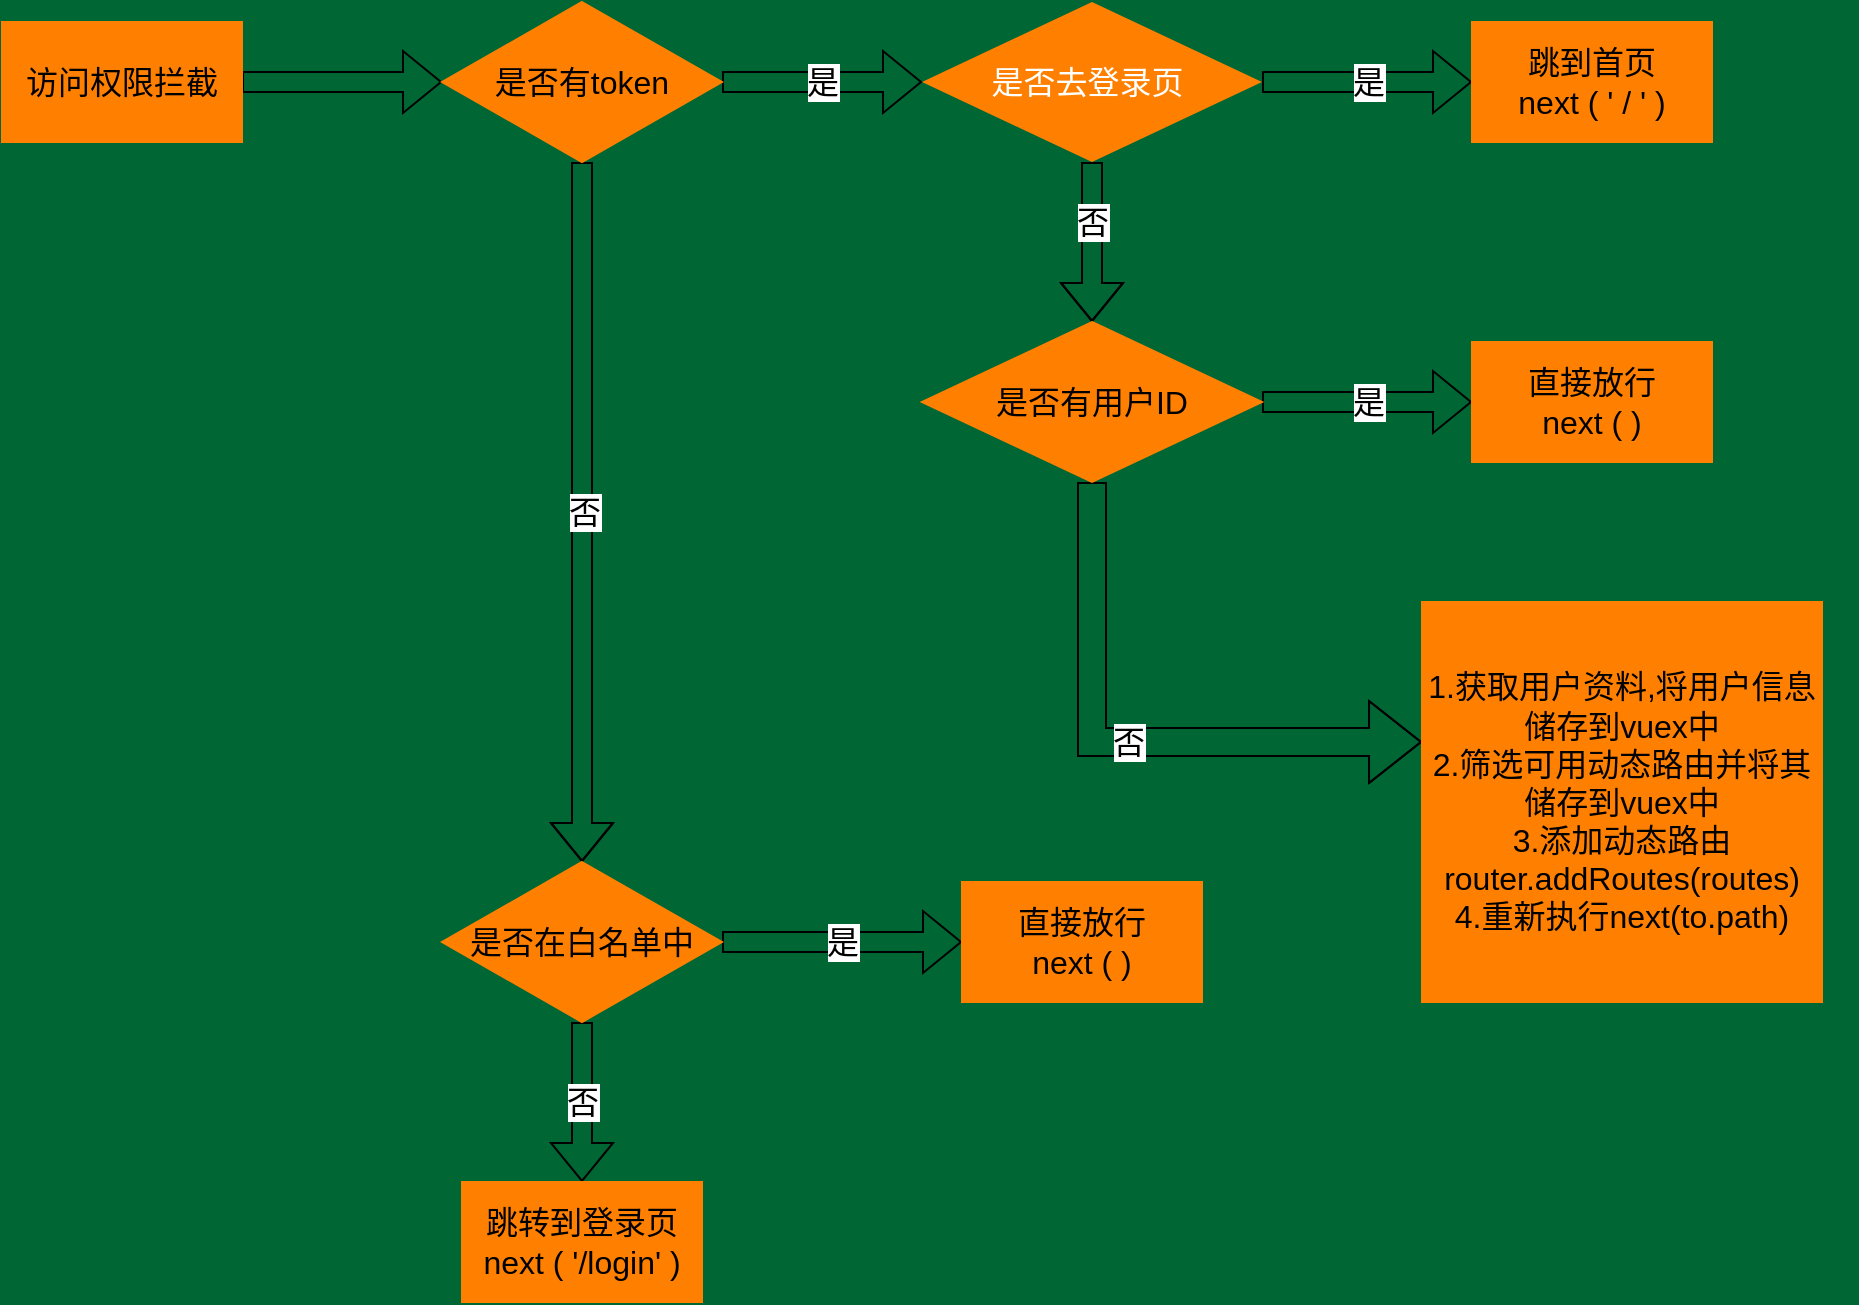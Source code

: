 <mxfile>
    <diagram id="qTJLOSj2jwx8D8cQbdZ-" name="第 1 页">
        <mxGraphModel dx="778" dy="790" grid="0" gridSize="10" guides="1" tooltips="1" connect="1" arrows="1" fold="1" page="1" pageScale="1" pageWidth="827" pageHeight="1169" background="#006633" math="0" shadow="0">
            <root>
                <mxCell id="0"/>
                <mxCell id="1" parent="0"/>
                <mxCell id="12" value="" style="edgeStyle=orthogonalEdgeStyle;rounded=0;orthogonalLoop=1;jettySize=auto;html=1;shape=flexArrow;" parent="1" source="10" target="11" edge="1">
                    <mxGeometry relative="1" as="geometry"/>
                </mxCell>
                <mxCell id="10" value="&lt;font size=&quot;3&quot;&gt;访问权限拦截&lt;/font&gt;" style="rounded=0;whiteSpace=wrap;html=1;strokeColor=#FF8000;fillColor=#FF8000;" parent="1" vertex="1">
                    <mxGeometry x="40" y="50" width="120" height="60" as="geometry"/>
                </mxCell>
                <mxCell id="24" value="是" style="edgeStyle=orthogonalEdgeStyle;rounded=0;orthogonalLoop=1;jettySize=auto;html=1;fontSize=16;shape=flexArrow;" parent="1" source="11" target="13" edge="1">
                    <mxGeometry relative="1" as="geometry"/>
                </mxCell>
                <mxCell id="29" value="否" style="edgeStyle=orthogonalEdgeStyle;rounded=0;orthogonalLoop=1;jettySize=auto;html=1;fontSize=16;shape=flexArrow;" parent="1" source="11" edge="1">
                    <mxGeometry relative="1" as="geometry">
                        <mxPoint x="330" y="470" as="targetPoint"/>
                    </mxGeometry>
                </mxCell>
                <mxCell id="11" value="是否有token" style="rhombus;whiteSpace=wrap;html=1;rounded=0;strokeColor=#FF8000;fontSize=16;fillColor=#FF8000;" parent="1" vertex="1">
                    <mxGeometry x="260" y="40" width="140" height="80" as="geometry"/>
                </mxCell>
                <mxCell id="27" value="是" style="edgeStyle=orthogonalEdgeStyle;rounded=0;orthogonalLoop=1;jettySize=auto;html=1;fontSize=16;shape=flexArrow;" parent="1" source="13" target="26" edge="1">
                    <mxGeometry relative="1" as="geometry"/>
                </mxCell>
                <mxCell id="39" value="否" style="edgeStyle=orthogonalEdgeStyle;rounded=0;orthogonalLoop=1;jettySize=auto;html=1;fontSize=16;shape=flexArrow;" parent="1" source="13" target="38" edge="1">
                    <mxGeometry x="-0.25" relative="1" as="geometry">
                        <Array as="points">
                            <mxPoint x="585" y="140"/>
                            <mxPoint x="585" y="140"/>
                        </Array>
                        <mxPoint as="offset"/>
                    </mxGeometry>
                </mxCell>
                <mxCell id="13" value="是否去登录页&amp;nbsp;" style="rhombus;whiteSpace=wrap;html=1;rounded=0;fontSize=16;fontColor=#ffffff;strokeColor=none;fillColor=#FF8000;" parent="1" vertex="1">
                    <mxGeometry x="500" y="40" width="170" height="80" as="geometry"/>
                </mxCell>
                <mxCell id="26" value="跳到首页&lt;br&gt;next ( ' / ' )" style="whiteSpace=wrap;html=1;rounded=0;fontSize=16;strokeColor=#FF8000;fillColor=#FF8000;" parent="1" vertex="1">
                    <mxGeometry x="775" y="50" width="120" height="60" as="geometry"/>
                </mxCell>
                <mxCell id="41" value="是" style="edgeStyle=orthogonalEdgeStyle;rounded=0;orthogonalLoop=1;jettySize=auto;html=1;fontSize=16;shape=flexArrow;" parent="1" source="38" target="40" edge="1">
                    <mxGeometry relative="1" as="geometry"/>
                </mxCell>
                <mxCell id="43" value="否" style="edgeStyle=orthogonalEdgeStyle;rounded=0;orthogonalLoop=1;jettySize=auto;html=1;fontSize=16;shape=flexArrow;width=14;endSize=8.33;endWidth=26;exitX=0.5;exitY=1;exitDx=0;exitDy=0;" parent="1" source="38" target="42" edge="1">
                    <mxGeometry relative="1" as="geometry">
                        <Array as="points">
                            <mxPoint x="585" y="410"/>
                        </Array>
                    </mxGeometry>
                </mxCell>
                <mxCell id="38" value="是否有用户ID" style="rhombus;whiteSpace=wrap;html=1;rounded=0;strokeColor=#FF8000;fontSize=16;fillColor=#FF8000;" parent="1" vertex="1">
                    <mxGeometry x="500" y="200" width="170" height="80" as="geometry"/>
                </mxCell>
                <mxCell id="40" value="直接放行&lt;br&gt;next ( )" style="whiteSpace=wrap;html=1;rounded=0;fontSize=16;strokeColor=#FF8000;fillColor=#FF8000;" parent="1" vertex="1">
                    <mxGeometry x="775" y="210" width="120" height="60" as="geometry"/>
                </mxCell>
                <mxCell id="42" value="1.获取用户资料,将用户信息储存到vuex中&lt;br&gt;2.筛选可用动态路由并将其储存到vuex中&lt;br&gt;3.添加动态路由router.addRoutes(routes)&lt;br&gt;4.重新执行next(to.path)" style="whiteSpace=wrap;html=1;rounded=0;fontSize=16;strokeColor=#FF8000;fillColor=#FF8000;" parent="1" vertex="1">
                    <mxGeometry x="750" y="340" width="200" height="200" as="geometry"/>
                </mxCell>
                <mxCell id="51" value="是" style="edgeStyle=orthogonalEdgeStyle;rounded=0;orthogonalLoop=1;jettySize=auto;html=1;fontSize=16;shape=flexArrow;" parent="1" source="49" target="50" edge="1">
                    <mxGeometry relative="1" as="geometry"/>
                </mxCell>
                <mxCell id="53" value="否" style="edgeStyle=orthogonalEdgeStyle;rounded=0;orthogonalLoop=1;jettySize=auto;html=1;fontSize=16;shape=flexArrow;" parent="1" source="49" target="52" edge="1">
                    <mxGeometry relative="1" as="geometry"/>
                </mxCell>
                <mxCell id="49" value="是否在白名单中" style="rhombus;whiteSpace=wrap;html=1;rounded=0;strokeColor=#FF8000;fontSize=16;fillColor=#FF8000;" parent="1" vertex="1">
                    <mxGeometry x="260" y="470" width="140" height="80" as="geometry"/>
                </mxCell>
                <mxCell id="50" value="直接放行&lt;br&gt;next ( )" style="whiteSpace=wrap;html=1;rounded=0;fontSize=16;strokeColor=#FF8000;fillColor=#FF8000;" parent="1" vertex="1">
                    <mxGeometry x="520" y="480" width="120" height="60" as="geometry"/>
                </mxCell>
                <mxCell id="52" value="跳转到登录页&lt;br&gt;next ( '/login' )" style="whiteSpace=wrap;html=1;rounded=0;fontSize=16;strokeColor=#FF8000;fillColor=#FF8000;" parent="1" vertex="1">
                    <mxGeometry x="270" y="630" width="120" height="60" as="geometry"/>
                </mxCell>
                <mxCell id="57" style="edgeStyle=none;shape=flexArrow;rounded=0;orthogonalLoop=1;jettySize=auto;html=1;entryX=1;entryY=0.5;entryDx=0;entryDy=0;" edge="1" parent="1" source="42" target="42">
                    <mxGeometry relative="1" as="geometry"/>
                </mxCell>
            </root>
        </mxGraphModel>
    </diagram>
</mxfile>